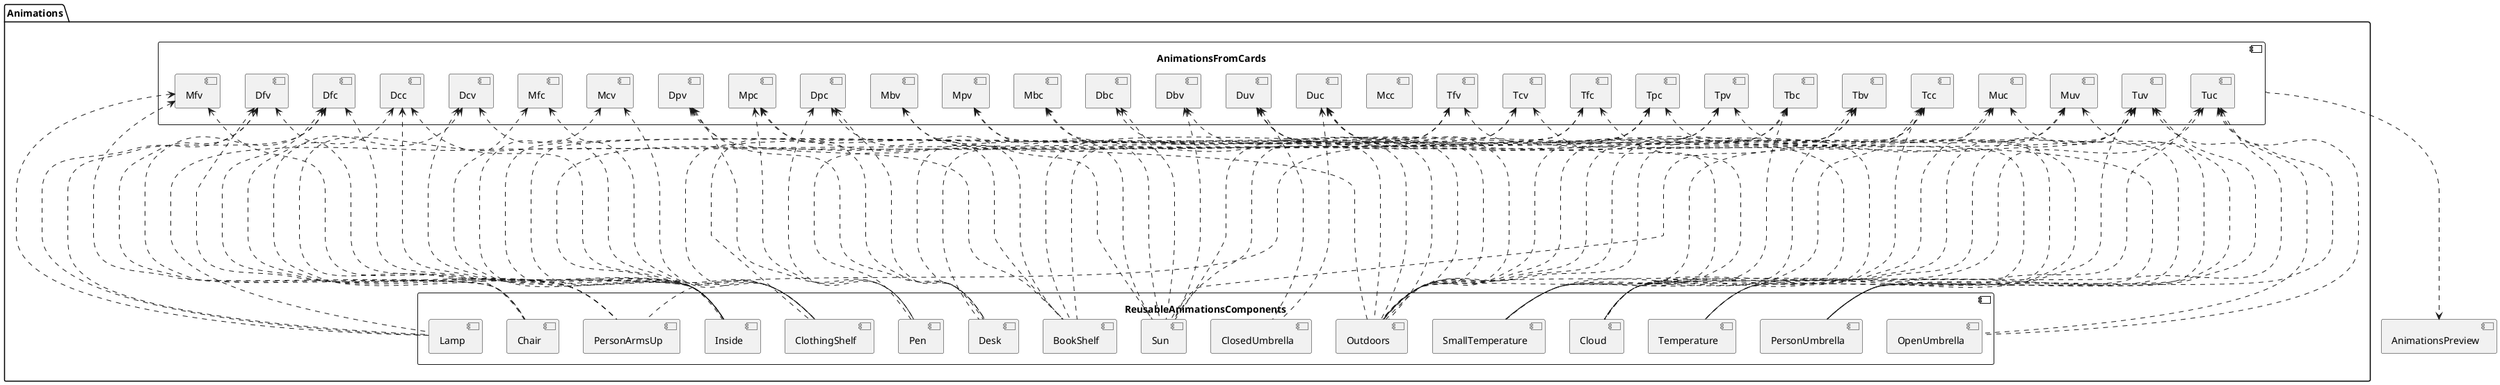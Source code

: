 @startuml animationsComponentDiagram

folder Animations{
 component ReusableAnimationsComponents {
        component BookShelf
        component Chair 
        component ClosedUmbrella
        component ClothingShelf 
        component Cloud 
        component Desk
        component Inside
        component Lamp
        component OpenUmbrella
        component Outdoors
        component Pen 
        component PersonArmsUp 
        component PersonUmbrella
        component SmallTemperature
        component Sun 
        component Temperature 
    }

    component AnimationsFromCards{
        [Dbc]
        [Dbv]
        [Dcc]
        [Dcv]
        [Dfc]
        [Dfv]
        [Dpc]
        [Dpv]
        [Duc]
        [Duv]
        [Mbc]
        [Mbv]
        [Mcc]
        [Mcv]
        [Mfc]
        [Mfv]
        [Mpc]
        [Mpv]
        [Muc]
        [Muv]
        [Tbc]
        [Tbv]
        [Tcc]
        [Tcv]
        [Tfc]
        [Tfv]
        [Tpc]
        [Tpv]
        [Tuc]
        [Tuv]
    }
}

    Dbc <.. Sun
    Dbc <.. Outdoors
    Dbv <... Sun
    Dbv <... Outdoors
    Dcc <.. ClothingShelf
    Dcc <.. Inside
    Dcc <.. PersonArmsUp
    Dcv <... ClothingShelf
    Dcv <... Inside
    Dcv <... PersonArmsUp
    Dfc <.. Chair
    Dfc <.... Inside
    Dfc <.. Lamp
    Dfc <.... PersonArmsUp
    Dfv <... Chair
    Dfv <..... Inside
    Dfv <... Lamp
    Dfv <..... PersonArmsUp
    Dpc <.. BookShelf
    Dpc <.. Desk
    Dpc <.. Pen
    Dpv <... BookShelf
    Dpv <... Desk
    Dpv <... Pen
    Duc <..... Cloud
    Duc <..... Outdoors
    Duc <.. ClosedUmbrella
    Duc <.. PersonUmbrella
    Duv <..... Cloud
    Duv <..... Outdoors
    Duv <... ClosedUmbrella
    Duv <... PersonUmbrella
    Mbc <..... Sun
    Mbc <..... Outdoors
    Mbv <..... Sun
    Mbv <..... Outdoors
    Mcv <.... ClothingShelf
    Mcv <...... Inside
    Mfc <..... ClothingShelf
    Mfc <....... Inside
    Mfv <.... Chair 
    Mfv <.... Lamp 
    Mfv <....... Inside 
    Mpc <..... BookShelf
    Mpc <..... Desk 
    Mpc <..... Pen
    Mpv <..... Sun
    Mpv <..... Outdoors
    Muc <..... Cloud
    Muc <..... Outdoors
    Muc <..... PersonUmbrella
    Muv <..... Outdoors
    Muv <..... Cloud
    Muv <..... PersonUmbrella
    'Muv <..... ClosedUmbrella'
    Tbc <..... Sun
    Tbc <..... Outdoors
    Tbc <..... SmallTemperature
    Tbv <..... Sun
    Tbv <..... Outdoors
    Tbv <..... SmallTemperature
    Tcc <..... Cloud
    Tcc <..... SmallTemperature
    Tcc <..... Outdoors
    Tcc <....... PersonArmsUp
    Tcv <...... ClothingShelf
    Tcv <......... Inside
    Tcv <..... SmallTemperature
    Tfc <....... ClothingShelf
    Tfc <.......... Inside
    Tfc <..... SmallTemperature
    Tfv <..... Temperature
    Tfv <..... Lamp
    Tfv <..... Chair
    Tfv <........... Inside
    Tpc <..... BookShelf
    Tpc <..... Desk
    Tpc <..... Pen
    Tpc <..... Temperature
    Tpv <..... BookShelf
    Tpv <..... Desk
    Tpv <..... Temperature
    Tuc <..... Cloud
    Tuc <..... Outdoors
    Tuc <..... OpenUmbrella
    Tuc <..... Temperature
    Tuc <..... PersonUmbrella
    Tuv <..... Cloud
    Tuv <..... Sun
    Tuv <..... Outdoors
    Tuv <..... OpenUmbrella
    Tuv <..... Temperature
    Tuv <..... PersonUmbrella    




    component AnimationsPreview
    AnimationsFromCards ......> AnimationsPreview

@enduml